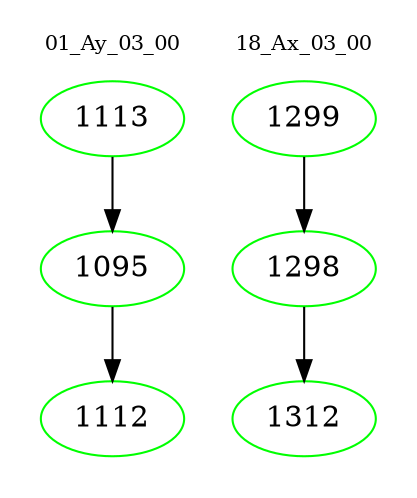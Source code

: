 digraph{
subgraph cluster_0 {
color = white
label = "01_Ay_03_00";
fontsize=10;
T0_1113 [label="1113", color="green"]
T0_1113 -> T0_1095 [color="black"]
T0_1095 [label="1095", color="green"]
T0_1095 -> T0_1112 [color="black"]
T0_1112 [label="1112", color="green"]
}
subgraph cluster_1 {
color = white
label = "18_Ax_03_00";
fontsize=10;
T1_1299 [label="1299", color="green"]
T1_1299 -> T1_1298 [color="black"]
T1_1298 [label="1298", color="green"]
T1_1298 -> T1_1312 [color="black"]
T1_1312 [label="1312", color="green"]
}
}
